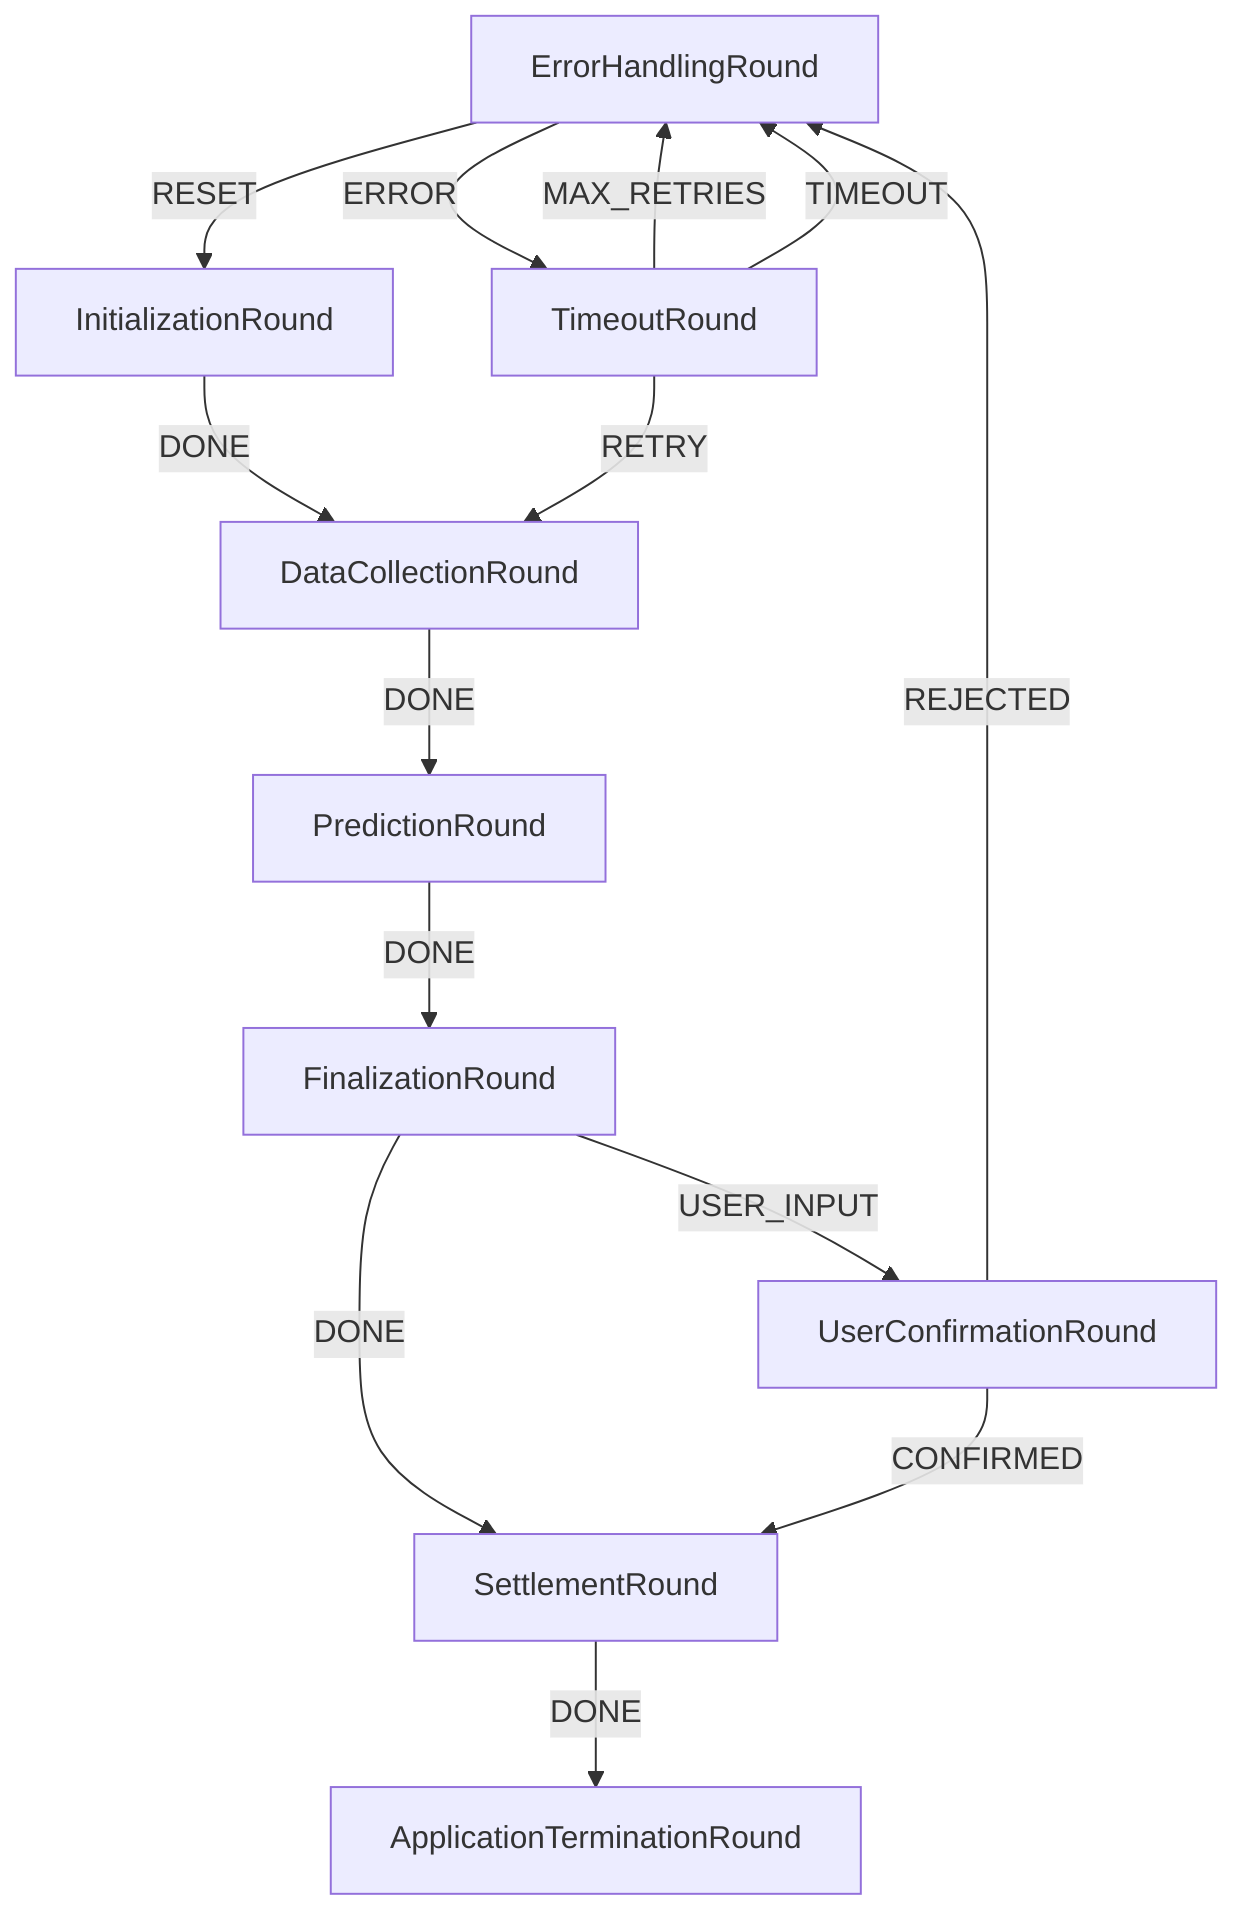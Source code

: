 graph TD
  ErrorHandlingRound
  TimeoutRound
  InitializationRound
  PredictionRound
  ApplicationTerminationRound
  DataCollectionRound
  SettlementRound
  UserConfirmationRound
  ErrorHandlingRound
  FinalizationRound
  InitializationRound -->|DONE| DataCollectionRound
  DataCollectionRound -->|DONE| PredictionRound
  PredictionRound -->|DONE| FinalizationRound
  FinalizationRound -->|DONE| SettlementRound
  FinalizationRound -->|USER_INPUT| UserConfirmationRound
  UserConfirmationRound -->|CONFIRMED| SettlementRound
  UserConfirmationRound -->|REJECTED| ErrorHandlingRound
  ErrorHandlingRound -->|RESET| InitializationRound
  ErrorHandlingRound -->|ERROR| TimeoutRound
  TimeoutRound -->|RETRY| DataCollectionRound
  TimeoutRound -->|MAX_RETRIES| ErrorHandlingRound
  TimeoutRound -->|TIMEOUT| ErrorHandlingRound
  SettlementRound -->|DONE| ApplicationTerminationRound